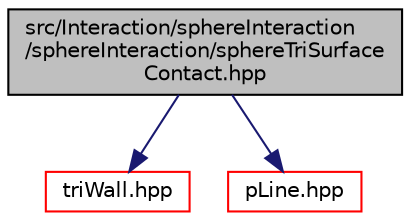 digraph "src/Interaction/sphereInteraction/sphereInteraction/sphereTriSurfaceContact.hpp"
{
 // LATEX_PDF_SIZE
  edge [fontname="Helvetica",fontsize="10",labelfontname="Helvetica",labelfontsize="10"];
  node [fontname="Helvetica",fontsize="10",shape=record];
  Node1 [label="src/Interaction/sphereInteraction\l/sphereInteraction/sphereTriSurface\lContact.hpp",height=0.2,width=0.4,color="black", fillcolor="grey75", style="filled", fontcolor="black",tooltip=" "];
  Node1 -> Node2 [color="midnightblue",fontsize="10",style="solid",fontname="Helvetica"];
  Node2 [label="triWall.hpp",height=0.2,width=0.4,color="red", fillcolor="white", style="filled",URL="$sphereInteraction_2sphereInteraction_2triWall_8hpp.html",tooltip=" "];
  Node1 -> Node36 [color="midnightblue",fontsize="10",style="solid",fontname="Helvetica"];
  Node36 [label="pLine.hpp",height=0.2,width=0.4,color="red", fillcolor="white", style="filled",URL="$sphereInteraction_2sphereInteraction_2pLine_8hpp.html",tooltip=" "];
}
